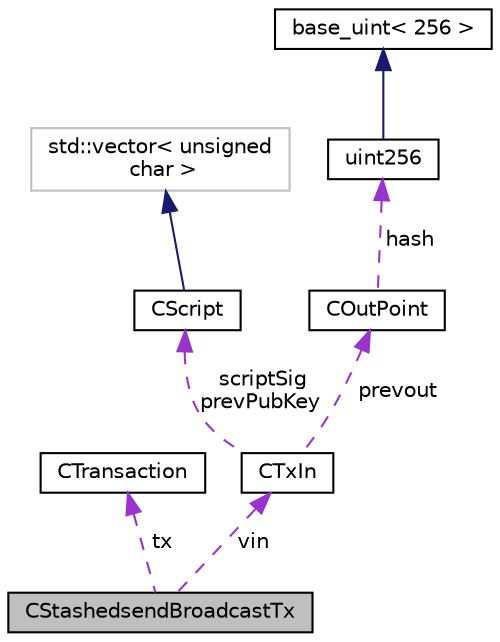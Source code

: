 digraph "CStashedsendBroadcastTx"
{
  edge [fontname="Helvetica",fontsize="10",labelfontname="Helvetica",labelfontsize="10"];
  node [fontname="Helvetica",fontsize="10",shape=record];
  Node1 [label="CStashedsendBroadcastTx",height=0.2,width=0.4,color="black", fillcolor="grey75", style="filled", fontcolor="black"];
  Node2 -> Node1 [dir="back",color="darkorchid3",fontsize="10",style="dashed",label=" tx" ,fontname="Helvetica"];
  Node2 [label="CTransaction",height=0.2,width=0.4,color="black", fillcolor="white", style="filled",URL="$class_c_transaction.html",tooltip="The basic transaction that is broadcasted on the network and contained in blocks. ..."];
  Node3 -> Node1 [dir="back",color="darkorchid3",fontsize="10",style="dashed",label=" vin" ,fontname="Helvetica"];
  Node3 [label="CTxIn",height=0.2,width=0.4,color="black", fillcolor="white", style="filled",URL="$class_c_tx_in.html",tooltip="An input of a transaction. "];
  Node4 -> Node3 [dir="back",color="darkorchid3",fontsize="10",style="dashed",label=" scriptSig\nprevPubKey" ,fontname="Helvetica"];
  Node4 [label="CScript",height=0.2,width=0.4,color="black", fillcolor="white", style="filled",URL="$class_c_script.html",tooltip="Serialized script, used inside transaction inputs and outputs. "];
  Node5 -> Node4 [dir="back",color="midnightblue",fontsize="10",style="solid",fontname="Helvetica"];
  Node5 [label="std::vector\< unsigned\l char \>",height=0.2,width=0.4,color="grey75", fillcolor="white", style="filled"];
  Node6 -> Node3 [dir="back",color="darkorchid3",fontsize="10",style="dashed",label=" prevout" ,fontname="Helvetica"];
  Node6 [label="COutPoint",height=0.2,width=0.4,color="black", fillcolor="white", style="filled",URL="$class_c_out_point.html",tooltip="An outpoint - a combination of a transaction hash and an index n into its vout. "];
  Node7 -> Node6 [dir="back",color="darkorchid3",fontsize="10",style="dashed",label=" hash" ,fontname="Helvetica"];
  Node7 [label="uint256",height=0.2,width=0.4,color="black", fillcolor="white", style="filled",URL="$classuint256.html",tooltip="256-bit unsigned big integer. "];
  Node8 -> Node7 [dir="back",color="midnightblue",fontsize="10",style="solid",fontname="Helvetica"];
  Node8 [label="base_uint\< 256 \>",height=0.2,width=0.4,color="black", fillcolor="white", style="filled",URL="$classbase__uint.html"];
}
